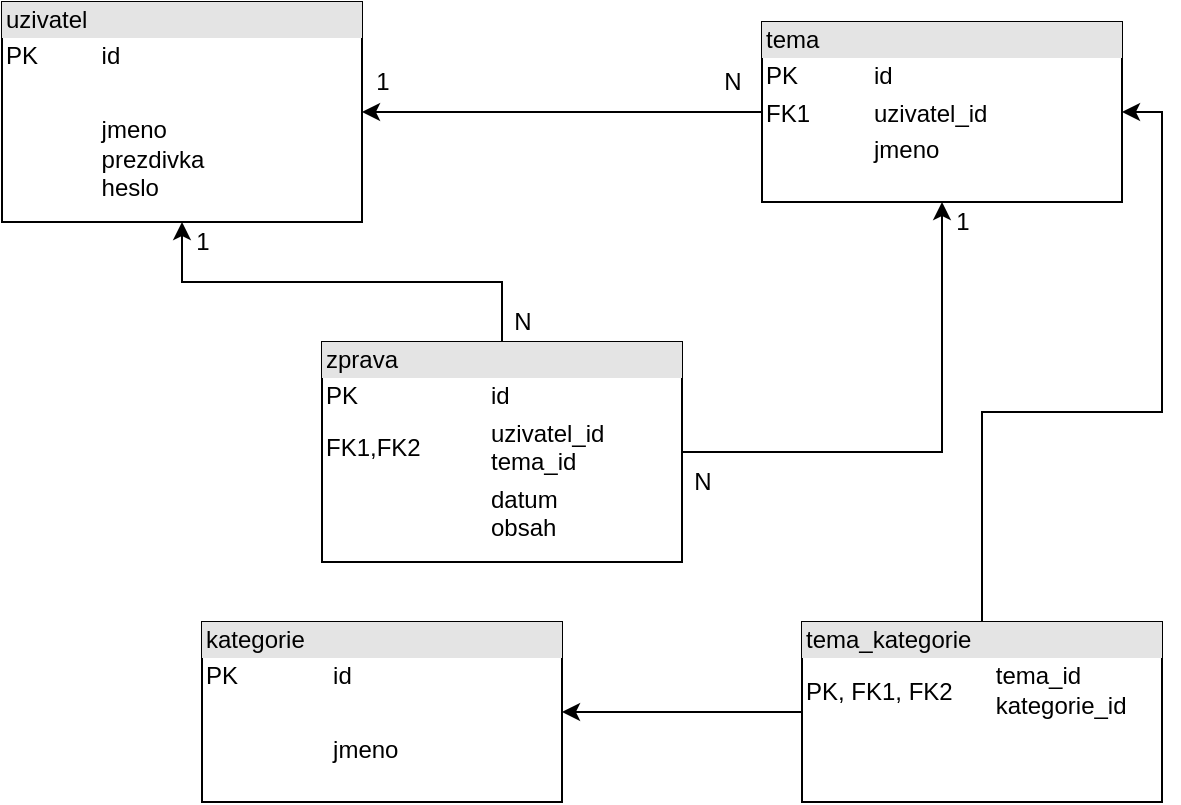 <mxfile version="20.6.0" type="device"><diagram id="QK84zR1hHKlmVtmT_C0t" name="Stránka-1"><mxGraphModel dx="813" dy="459" grid="1" gridSize="10" guides="1" tooltips="1" connect="1" arrows="1" fold="1" page="1" pageScale="1" pageWidth="827" pageHeight="1169" math="0" shadow="0"><root><mxCell id="0"/><mxCell id="1" parent="0"/><mxCell id="6QuzxaqEMi1UIQnxIxa8-1" value="&lt;div style=&quot;box-sizing:border-box;width:100%;background:#e4e4e4;padding:2px;&quot;&gt;uzivatel&lt;/div&gt;&lt;table style=&quot;width:100%;font-size:1em;&quot; cellpadding=&quot;2&quot; cellspacing=&quot;0&quot;&gt;&lt;tbody&gt;&lt;tr&gt;&lt;td&gt;PK&lt;/td&gt;&lt;td&gt;id&lt;/td&gt;&lt;/tr&gt;&lt;tr&gt;&lt;td&gt;&lt;br&gt;&lt;/td&gt;&lt;td&gt;&lt;br&gt;&lt;/td&gt;&lt;/tr&gt;&lt;tr&gt;&lt;td&gt;&lt;/td&gt;&lt;td&gt;jmeno&lt;br&gt;prezdivka&lt;br&gt;heslo&lt;/td&gt;&lt;/tr&gt;&lt;/tbody&gt;&lt;/table&gt;" style="verticalAlign=top;align=left;overflow=fill;html=1;" vertex="1" parent="1"><mxGeometry x="110" y="210" width="180" height="110" as="geometry"/></mxCell><mxCell id="6QuzxaqEMi1UIQnxIxa8-4" style="edgeStyle=orthogonalEdgeStyle;rounded=0;orthogonalLoop=1;jettySize=auto;html=1;" edge="1" parent="1" source="6QuzxaqEMi1UIQnxIxa8-2" target="6QuzxaqEMi1UIQnxIxa8-1"><mxGeometry relative="1" as="geometry"/></mxCell><mxCell id="6QuzxaqEMi1UIQnxIxa8-2" value="&lt;div style=&quot;box-sizing:border-box;width:100%;background:#e4e4e4;padding:2px;&quot;&gt;tema&lt;/div&gt;&lt;table style=&quot;width:100%;font-size:1em;&quot; cellpadding=&quot;2&quot; cellspacing=&quot;0&quot;&gt;&lt;tbody&gt;&lt;tr&gt;&lt;td&gt;PK&lt;/td&gt;&lt;td&gt;id&lt;/td&gt;&lt;/tr&gt;&lt;tr&gt;&lt;td&gt;FK1&lt;/td&gt;&lt;td&gt;uzivatel_id&lt;br&gt;&lt;/td&gt;&lt;/tr&gt;&lt;tr&gt;&lt;td&gt;&lt;/td&gt;&lt;td&gt;jmeno&lt;br&gt;&lt;br&gt;&lt;/td&gt;&lt;/tr&gt;&lt;/tbody&gt;&lt;/table&gt;" style="verticalAlign=top;align=left;overflow=fill;html=1;" vertex="1" parent="1"><mxGeometry x="490" y="220" width="180" height="90" as="geometry"/></mxCell><mxCell id="6QuzxaqEMi1UIQnxIxa8-7" style="edgeStyle=orthogonalEdgeStyle;rounded=0;orthogonalLoop=1;jettySize=auto;html=1;entryX=0.5;entryY=1;entryDx=0;entryDy=0;" edge="1" parent="1" source="6QuzxaqEMi1UIQnxIxa8-3" target="6QuzxaqEMi1UIQnxIxa8-1"><mxGeometry relative="1" as="geometry"/></mxCell><mxCell id="6QuzxaqEMi1UIQnxIxa8-8" style="edgeStyle=orthogonalEdgeStyle;rounded=0;orthogonalLoop=1;jettySize=auto;html=1;entryX=0.5;entryY=1;entryDx=0;entryDy=0;" edge="1" parent="1" source="6QuzxaqEMi1UIQnxIxa8-3" target="6QuzxaqEMi1UIQnxIxa8-2"><mxGeometry relative="1" as="geometry"/></mxCell><mxCell id="6QuzxaqEMi1UIQnxIxa8-3" value="&lt;div style=&quot;box-sizing:border-box;width:100%;background:#e4e4e4;padding:2px;&quot;&gt;zprava&lt;/div&gt;&lt;table style=&quot;width:100%;font-size:1em;&quot; cellpadding=&quot;2&quot; cellspacing=&quot;0&quot;&gt;&lt;tbody&gt;&lt;tr&gt;&lt;td&gt;PK&lt;/td&gt;&lt;td&gt;id&lt;/td&gt;&lt;/tr&gt;&lt;tr&gt;&lt;td&gt;FK1,FK2&lt;/td&gt;&lt;td&gt;uzivatel_id&lt;br&gt;tema_id&lt;/td&gt;&lt;/tr&gt;&lt;tr&gt;&lt;td&gt;&lt;/td&gt;&lt;td&gt;datum&lt;br&gt;obsah&lt;/td&gt;&lt;/tr&gt;&lt;/tbody&gt;&lt;/table&gt;" style="verticalAlign=top;align=left;overflow=fill;html=1;" vertex="1" parent="1"><mxGeometry x="270" y="380" width="180" height="110" as="geometry"/></mxCell><mxCell id="6QuzxaqEMi1UIQnxIxa8-5" value="1" style="text;html=1;align=center;verticalAlign=middle;resizable=0;points=[];autosize=1;strokeColor=none;fillColor=none;" vertex="1" parent="1"><mxGeometry x="285" y="235" width="30" height="30" as="geometry"/></mxCell><mxCell id="6QuzxaqEMi1UIQnxIxa8-6" value="N" style="text;html=1;align=center;verticalAlign=middle;resizable=0;points=[];autosize=1;strokeColor=none;fillColor=none;" vertex="1" parent="1"><mxGeometry x="460" y="235" width="30" height="30" as="geometry"/></mxCell><mxCell id="6QuzxaqEMi1UIQnxIxa8-9" value="1" style="text;html=1;align=center;verticalAlign=middle;resizable=0;points=[];autosize=1;strokeColor=none;fillColor=none;" vertex="1" parent="1"><mxGeometry x="195" y="315" width="30" height="30" as="geometry"/></mxCell><mxCell id="6QuzxaqEMi1UIQnxIxa8-10" value="N" style="text;html=1;align=center;verticalAlign=middle;resizable=0;points=[];autosize=1;strokeColor=none;fillColor=none;" vertex="1" parent="1"><mxGeometry x="355" y="355" width="30" height="30" as="geometry"/></mxCell><mxCell id="6QuzxaqEMi1UIQnxIxa8-11" value="N" style="text;html=1;align=center;verticalAlign=middle;resizable=0;points=[];autosize=1;strokeColor=none;fillColor=none;" vertex="1" parent="1"><mxGeometry x="445" y="435" width="30" height="30" as="geometry"/></mxCell><mxCell id="6QuzxaqEMi1UIQnxIxa8-12" value="1" style="text;html=1;align=center;verticalAlign=middle;resizable=0;points=[];autosize=1;strokeColor=none;fillColor=none;" vertex="1" parent="1"><mxGeometry x="575" y="305" width="30" height="30" as="geometry"/></mxCell><mxCell id="6QuzxaqEMi1UIQnxIxa8-15" value="&lt;div style=&quot;box-sizing:border-box;width:100%;background:#e4e4e4;padding:2px;&quot;&gt;kategorie&lt;/div&gt;&lt;table style=&quot;width:100%;font-size:1em;&quot; cellpadding=&quot;2&quot; cellspacing=&quot;0&quot;&gt;&lt;tbody&gt;&lt;tr&gt;&lt;td&gt;PK&lt;/td&gt;&lt;td&gt;id&lt;/td&gt;&lt;/tr&gt;&lt;tr&gt;&lt;td&gt;&lt;br&gt;&lt;/td&gt;&lt;td&gt;&lt;br&gt;&lt;/td&gt;&lt;/tr&gt;&lt;tr&gt;&lt;td&gt;&lt;/td&gt;&lt;td&gt;jmeno&lt;/td&gt;&lt;/tr&gt;&lt;/tbody&gt;&lt;/table&gt;" style="verticalAlign=top;align=left;overflow=fill;html=1;" vertex="1" parent="1"><mxGeometry x="210" y="520" width="180" height="90" as="geometry"/></mxCell><mxCell id="6QuzxaqEMi1UIQnxIxa8-17" style="edgeStyle=orthogonalEdgeStyle;rounded=0;orthogonalLoop=1;jettySize=auto;html=1;entryX=1;entryY=0.5;entryDx=0;entryDy=0;" edge="1" parent="1" source="6QuzxaqEMi1UIQnxIxa8-16" target="6QuzxaqEMi1UIQnxIxa8-2"><mxGeometry relative="1" as="geometry"/></mxCell><mxCell id="6QuzxaqEMi1UIQnxIxa8-18" style="edgeStyle=orthogonalEdgeStyle;rounded=0;orthogonalLoop=1;jettySize=auto;html=1;entryX=1;entryY=0.5;entryDx=0;entryDy=0;" edge="1" parent="1" source="6QuzxaqEMi1UIQnxIxa8-16" target="6QuzxaqEMi1UIQnxIxa8-15"><mxGeometry relative="1" as="geometry"/></mxCell><mxCell id="6QuzxaqEMi1UIQnxIxa8-16" value="&lt;div style=&quot;box-sizing:border-box;width:100%;background:#e4e4e4;padding:2px;&quot;&gt;tema_kategorie&lt;/div&gt;&lt;table style=&quot;width:100%;font-size:1em;&quot; cellpadding=&quot;2&quot; cellspacing=&quot;0&quot;&gt;&lt;tbody&gt;&lt;tr&gt;&lt;td&gt;PK, FK1, FK2&lt;/td&gt;&lt;td&gt;tema_id&lt;br&gt;kategorie_id&lt;/td&gt;&lt;/tr&gt;&lt;tr&gt;&lt;td&gt;&lt;br&gt;&lt;/td&gt;&lt;td&gt;&lt;br&gt;&lt;/td&gt;&lt;/tr&gt;&lt;/tbody&gt;&lt;/table&gt;" style="verticalAlign=top;align=left;overflow=fill;html=1;" vertex="1" parent="1"><mxGeometry x="510" y="520" width="180" height="90" as="geometry"/></mxCell></root></mxGraphModel></diagram></mxfile>